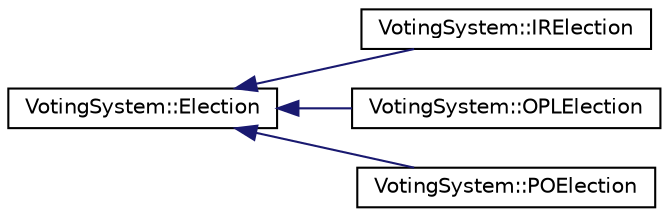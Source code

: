 digraph "Graphical Class Hierarchy"
{
 // LATEX_PDF_SIZE
  edge [fontname="Helvetica",fontsize="10",labelfontname="Helvetica",labelfontsize="10"];
  node [fontname="Helvetica",fontsize="10",shape=record];
  rankdir="LR";
  Node0 [label="VotingSystem::Election",height=0.2,width=0.4,color="black", fillcolor="white", style="filled",URL="$classVotingSystem_1_1Election.html",tooltip="An Election class which can be inherited for IRElection and OPLElection."];
  Node0 -> Node1 [dir="back",color="midnightblue",fontsize="10",style="solid",fontname="Helvetica"];
  Node1 [label="VotingSystem::IRElection",height=0.2,width=0.4,color="black", fillcolor="white", style="filled",URL="$classVotingSystem_1_1IRElection.html",tooltip="Class that handles Instant Runoff Elections."];
  Node0 -> Node2 [dir="back",color="midnightblue",fontsize="10",style="solid",fontname="Helvetica"];
  Node2 [label="VotingSystem::OPLElection",height=0.2,width=0.4,color="black", fillcolor="white", style="filled",URL="$classVotingSystem_1_1OPLElection.html",tooltip="Class that handles Open Party List Elections. The run() method is the main driver function and will b..."];
  Node0 -> Node3 [dir="back",color="midnightblue",fontsize="10",style="solid",fontname="Helvetica"];
  Node3 [label="VotingSystem::POElection",height=0.2,width=0.4,color="black", fillcolor="white", style="filled",URL="$classVotingSystem_1_1POElection.html",tooltip="Class that handles Popularity Only Elections."];
}
